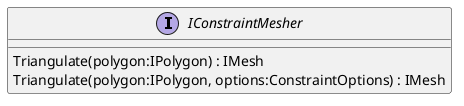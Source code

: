 @startuml
interface IConstraintMesher {
    Triangulate(polygon:IPolygon) : IMesh
    Triangulate(polygon:IPolygon, options:ConstraintOptions) : IMesh
}
@enduml
